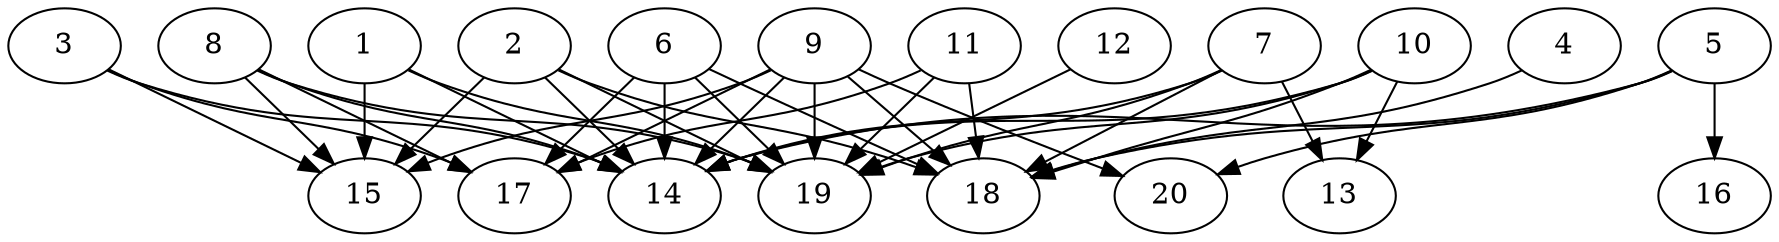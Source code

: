 // DAG automatically generated by daggen at Wed Jul 24 21:20:06 2019
// ./daggen --dot -n 20 --ccr 0.4 --fat 0.8 --regular 0.5 --density 0.8 --mindata 5242880 --maxdata 52428800 
digraph G {
  1 [size="39951360", alpha="0.17", expect_size="15980544"] 
  1 -> 14 [size ="15980544"]
  1 -> 15 [size ="15980544"]
  1 -> 19 [size ="15980544"]
  2 [size="54251520", alpha="0.01", expect_size="21700608"] 
  2 -> 14 [size ="21700608"]
  2 -> 15 [size ="21700608"]
  2 -> 18 [size ="21700608"]
  2 -> 19 [size ="21700608"]
  3 [size="120209920", alpha="0.13", expect_size="48083968"] 
  3 -> 14 [size ="48083968"]
  3 -> 15 [size ="48083968"]
  3 -> 17 [size ="48083968"]
  4 [size="116718080", alpha="0.16", expect_size="46687232"] 
  4 -> 18 [size ="46687232"]
  5 [size="93429760", alpha="0.12", expect_size="37371904"] 
  5 -> 14 [size ="37371904"]
  5 -> 16 [size ="37371904"]
  5 -> 18 [size ="37371904"]
  5 -> 20 [size ="37371904"]
  6 [size="51345920", alpha="0.16", expect_size="20538368"] 
  6 -> 14 [size ="20538368"]
  6 -> 17 [size ="20538368"]
  6 -> 18 [size ="20538368"]
  6 -> 19 [size ="20538368"]
  7 [size="121589760", alpha="0.15", expect_size="48635904"] 
  7 -> 13 [size ="48635904"]
  7 -> 14 [size ="48635904"]
  7 -> 18 [size ="48635904"]
  7 -> 19 [size ="48635904"]
  8 [size="109524480", alpha="0.02", expect_size="43809792"] 
  8 -> 14 [size ="43809792"]
  8 -> 15 [size ="43809792"]
  8 -> 17 [size ="43809792"]
  8 -> 19 [size ="43809792"]
  9 [size="41295360", alpha="0.02", expect_size="16518144"] 
  9 -> 14 [size ="16518144"]
  9 -> 15 [size ="16518144"]
  9 -> 17 [size ="16518144"]
  9 -> 18 [size ="16518144"]
  9 -> 19 [size ="16518144"]
  9 -> 20 [size ="16518144"]
  10 [size="80345600", alpha="0.18", expect_size="32138240"] 
  10 -> 13 [size ="32138240"]
  10 -> 14 [size ="32138240"]
  10 -> 18 [size ="32138240"]
  10 -> 19 [size ="32138240"]
  11 [size="122880000", alpha="0.04", expect_size="49152000"] 
  11 -> 17 [size ="49152000"]
  11 -> 18 [size ="49152000"]
  11 -> 19 [size ="49152000"]
  12 [size="107632640", alpha="0.06", expect_size="43053056"] 
  12 -> 19 [size ="43053056"]
  13 [size="115921920", alpha="0.06", expect_size="46368768"] 
  14 [size="76200960", alpha="0.20", expect_size="30480384"] 
  15 [size="50946560", alpha="0.07", expect_size="20378624"] 
  16 [size="122954240", alpha="0.14", expect_size="49181696"] 
  17 [size="99827200", alpha="0.17", expect_size="39930880"] 
  18 [size="70428160", alpha="0.08", expect_size="28171264"] 
  19 [size="81589760", alpha="0.15", expect_size="32635904"] 
  20 [size="96212480", alpha="0.02", expect_size="38484992"] 
}
